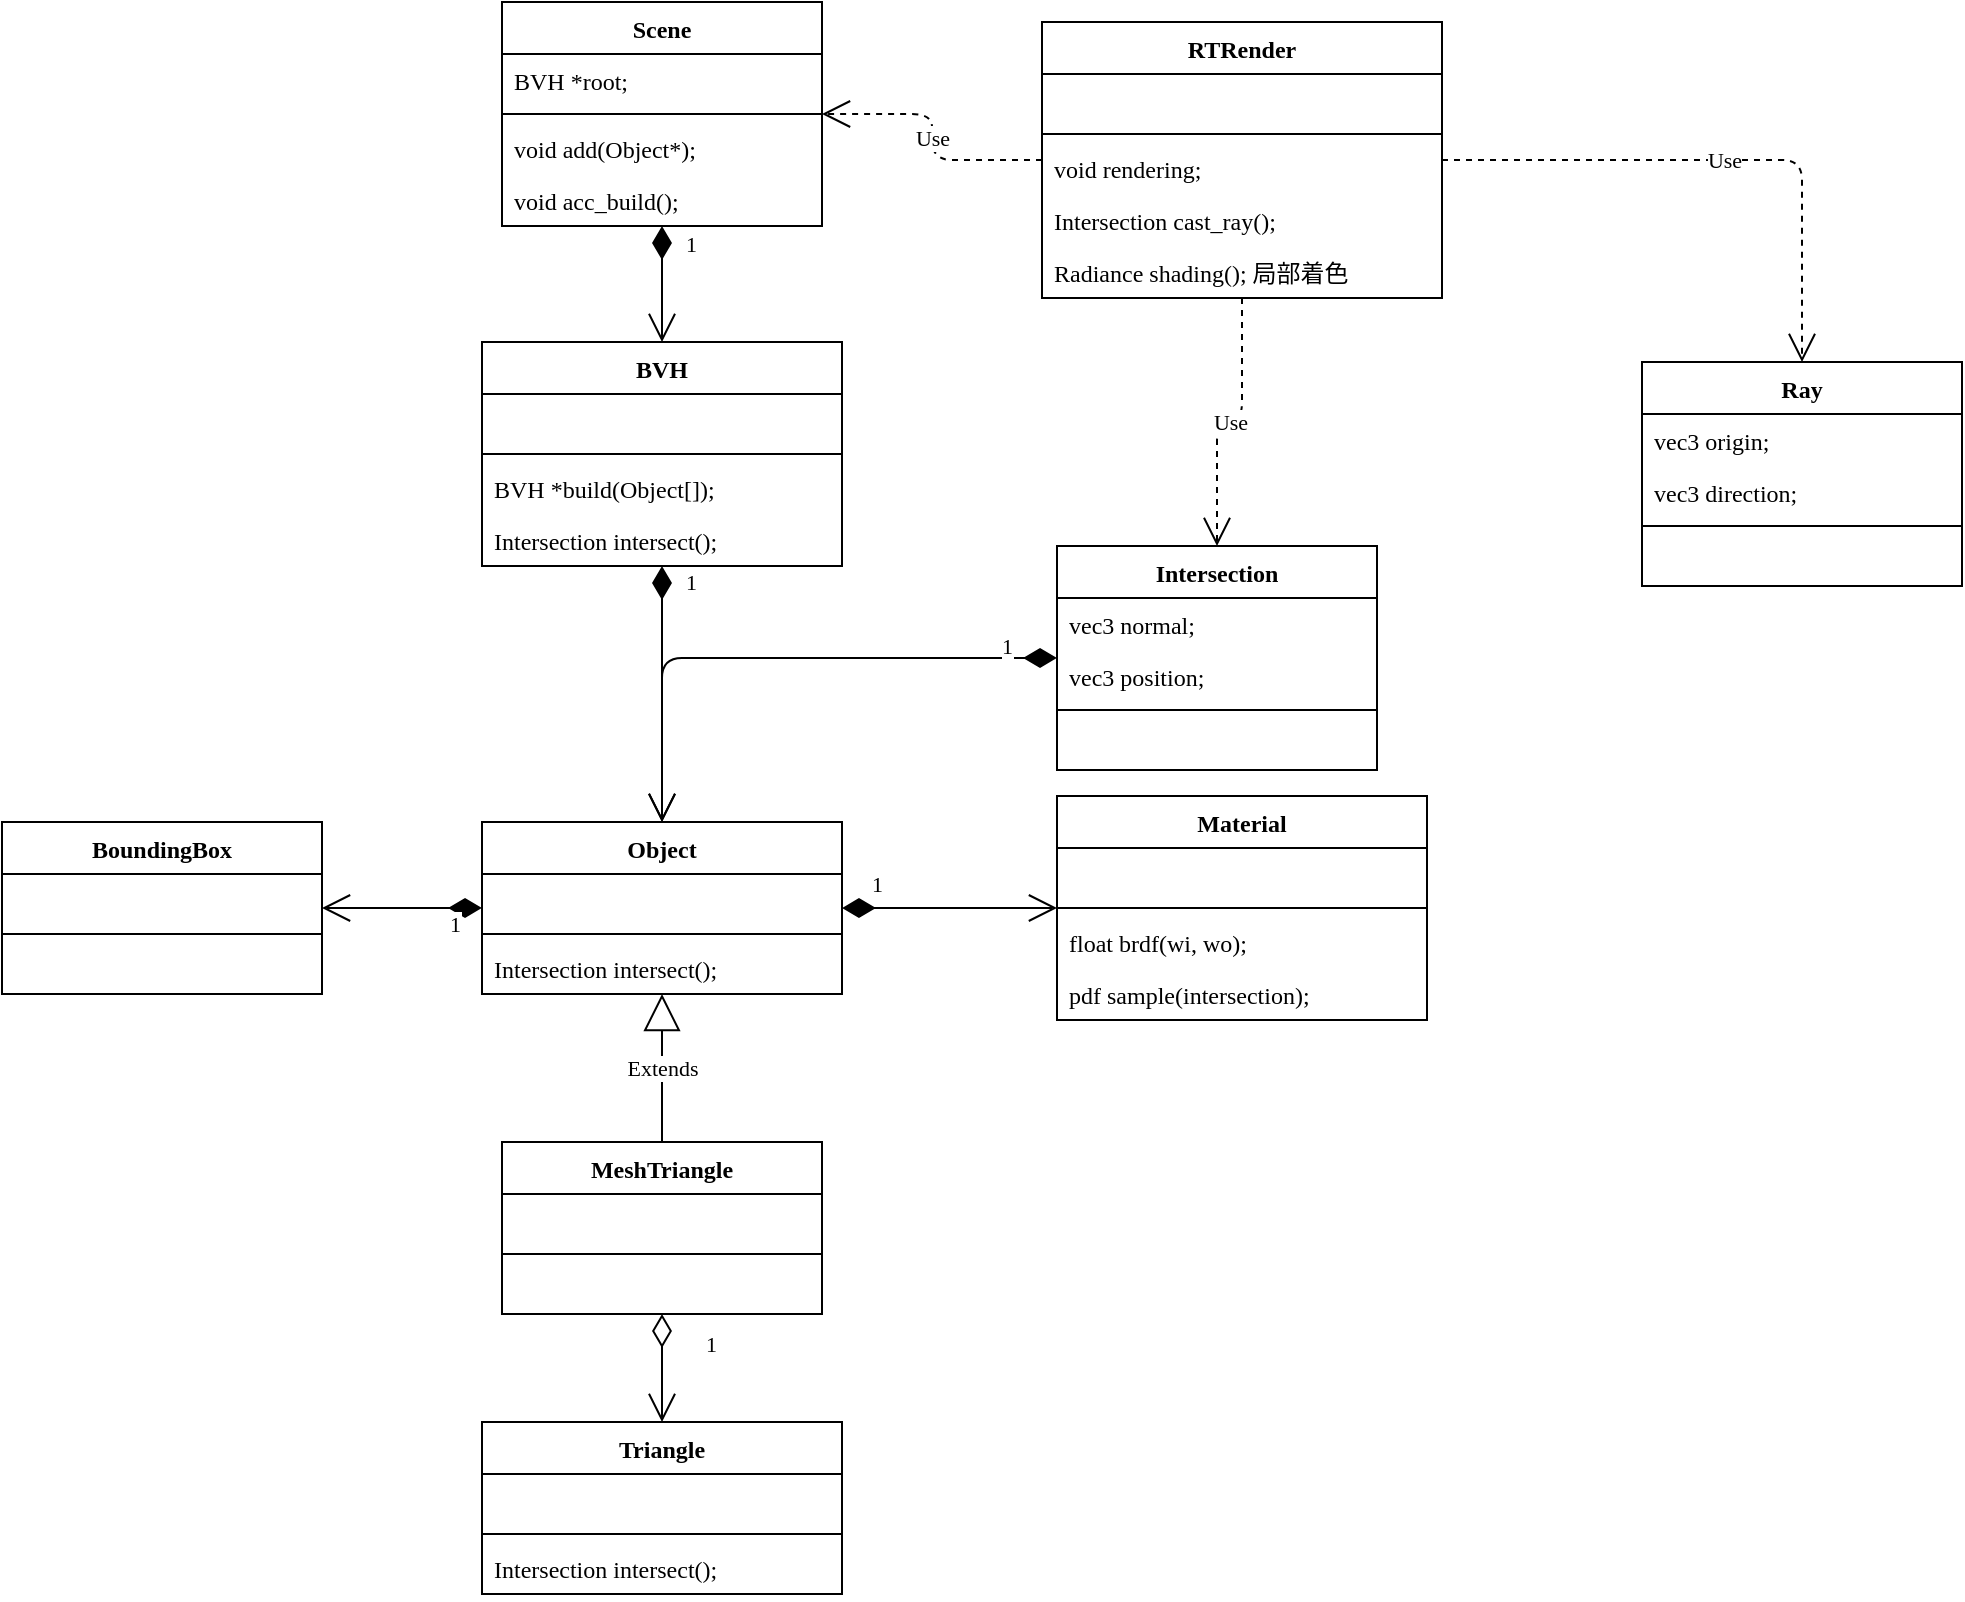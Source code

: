 <mxfile version="14.6.6" type="embed"><diagram id="xtUdckMHJWJfkp9dimqK" name="第 1 页"><mxGraphModel dx="1384" dy="701" grid="1" gridSize="10" guides="1" tooltips="1" connect="1" arrows="1" fold="1" page="1" pageScale="1" pageWidth="1169" pageHeight="827" math="0" shadow="0"><root><mxCell id="0"/><mxCell id="1" parent="0"/><mxCell id="innil9fEpi0C1AstSijo-1" value="BVH" style="swimlane;fontStyle=1;align=center;verticalAlign=top;childLayout=stackLayout;horizontal=1;startSize=26;horizontalStack=0;resizeParent=1;resizeParentMax=0;resizeLast=0;collapsible=1;marginBottom=0;fontFamily=Consolas;" parent="1" vertex="1"><mxGeometry x="270" y="180" width="180" height="112" as="geometry"/></mxCell><mxCell id="innil9fEpi0C1AstSijo-2" value=" " style="text;strokeColor=none;fillColor=none;align=left;verticalAlign=top;spacingLeft=4;spacingRight=4;overflow=hidden;rotatable=0;points=[[0,0.5],[1,0.5]];portConstraint=eastwest;fontFamily=Consolas;" parent="innil9fEpi0C1AstSijo-1" vertex="1"><mxGeometry y="26" width="180" height="26" as="geometry"/></mxCell><mxCell id="innil9fEpi0C1AstSijo-3" value="" style="line;strokeWidth=1;fillColor=none;align=left;verticalAlign=middle;spacingTop=-1;spacingLeft=3;spacingRight=3;rotatable=0;labelPosition=right;points=[];portConstraint=eastwest;fontFamily=Consolas;" parent="innil9fEpi0C1AstSijo-1" vertex="1"><mxGeometry y="52" width="180" height="8" as="geometry"/></mxCell><mxCell id="innil9fEpi0C1AstSijo-73" value="BVH *build(Object[]);" style="text;strokeColor=none;fillColor=none;align=left;verticalAlign=top;spacingLeft=4;spacingRight=4;overflow=hidden;rotatable=0;points=[[0,0.5],[1,0.5]];portConstraint=eastwest;fontFamily=Consolas;" parent="innil9fEpi0C1AstSijo-1" vertex="1"><mxGeometry y="60" width="180" height="26" as="geometry"/></mxCell><mxCell id="innil9fEpi0C1AstSijo-4" value="Intersection intersect();" style="text;strokeColor=none;fillColor=none;align=left;verticalAlign=top;spacingLeft=4;spacingRight=4;overflow=hidden;rotatable=0;points=[[0,0.5],[1,0.5]];portConstraint=eastwest;fontFamily=Consolas;" parent="innil9fEpi0C1AstSijo-1" vertex="1"><mxGeometry y="86" width="180" height="26" as="geometry"/></mxCell><mxCell id="innil9fEpi0C1AstSijo-9" value="BoundingBox" style="swimlane;fontStyle=1;align=center;verticalAlign=top;childLayout=stackLayout;horizontal=1;startSize=26;horizontalStack=0;resizeParent=1;resizeParentMax=0;resizeLast=0;collapsible=1;marginBottom=0;fontFamily=Consolas;" parent="1" vertex="1"><mxGeometry x="30" y="420" width="160" height="86" as="geometry"/></mxCell><mxCell id="innil9fEpi0C1AstSijo-10" value=" " style="text;strokeColor=none;fillColor=none;align=left;verticalAlign=top;spacingLeft=4;spacingRight=4;overflow=hidden;rotatable=0;points=[[0,0.5],[1,0.5]];portConstraint=eastwest;fontFamily=Consolas;" parent="innil9fEpi0C1AstSijo-9" vertex="1"><mxGeometry y="26" width="160" height="26" as="geometry"/></mxCell><mxCell id="innil9fEpi0C1AstSijo-11" value="" style="line;strokeWidth=1;fillColor=none;align=left;verticalAlign=middle;spacingTop=-1;spacingLeft=3;spacingRight=3;rotatable=0;labelPosition=right;points=[];portConstraint=eastwest;fontFamily=Consolas;" parent="innil9fEpi0C1AstSijo-9" vertex="1"><mxGeometry y="52" width="160" height="8" as="geometry"/></mxCell><mxCell id="innil9fEpi0C1AstSijo-12" value=" " style="text;strokeColor=none;fillColor=none;align=left;verticalAlign=top;spacingLeft=4;spacingRight=4;overflow=hidden;rotatable=0;points=[[0,0.5],[1,0.5]];portConstraint=eastwest;fontFamily=Consolas;" parent="innil9fEpi0C1AstSijo-9" vertex="1"><mxGeometry y="60" width="160" height="26" as="geometry"/></mxCell><mxCell id="innil9fEpi0C1AstSijo-13" value="Intersection" style="swimlane;fontStyle=1;align=center;verticalAlign=top;childLayout=stackLayout;horizontal=1;startSize=26;horizontalStack=0;resizeParent=1;resizeParentMax=0;resizeLast=0;collapsible=1;marginBottom=0;fontFamily=Consolas;" parent="1" vertex="1"><mxGeometry x="557.5" y="282" width="160" height="112" as="geometry"/></mxCell><mxCell id="innil9fEpi0C1AstSijo-14" value="vec3 normal;" style="text;strokeColor=none;fillColor=none;align=left;verticalAlign=top;spacingLeft=4;spacingRight=4;overflow=hidden;rotatable=0;points=[[0,0.5],[1,0.5]];portConstraint=eastwest;fontFamily=Consolas;" parent="innil9fEpi0C1AstSijo-13" vertex="1"><mxGeometry y="26" width="160" height="26" as="geometry"/></mxCell><mxCell id="innil9fEpi0C1AstSijo-71" value="vec3 position;" style="text;strokeColor=none;fillColor=none;align=left;verticalAlign=top;spacingLeft=4;spacingRight=4;overflow=hidden;rotatable=0;points=[[0,0.5],[1,0.5]];portConstraint=eastwest;fontFamily=Consolas;" parent="innil9fEpi0C1AstSijo-13" vertex="1"><mxGeometry y="52" width="160" height="26" as="geometry"/></mxCell><mxCell id="innil9fEpi0C1AstSijo-15" value="" style="line;strokeWidth=1;fillColor=none;align=left;verticalAlign=middle;spacingTop=-1;spacingLeft=3;spacingRight=3;rotatable=0;labelPosition=right;points=[];portConstraint=eastwest;fontFamily=Consolas;" parent="innil9fEpi0C1AstSijo-13" vertex="1"><mxGeometry y="78" width="160" height="8" as="geometry"/></mxCell><mxCell id="innil9fEpi0C1AstSijo-16" value=" " style="text;strokeColor=none;fillColor=none;align=left;verticalAlign=top;spacingLeft=4;spacingRight=4;overflow=hidden;rotatable=0;points=[[0,0.5],[1,0.5]];portConstraint=eastwest;fontFamily=Consolas;" parent="innil9fEpi0C1AstSijo-13" vertex="1"><mxGeometry y="86" width="160" height="26" as="geometry"/></mxCell><mxCell id="innil9fEpi0C1AstSijo-17" value="Material" style="swimlane;fontStyle=1;align=center;verticalAlign=top;childLayout=stackLayout;horizontal=1;startSize=26;horizontalStack=0;resizeParent=1;resizeParentMax=0;resizeLast=0;collapsible=1;marginBottom=0;fontFamily=Consolas;" parent="1" vertex="1"><mxGeometry x="557.5" y="407" width="185" height="112" as="geometry"/></mxCell><mxCell id="innil9fEpi0C1AstSijo-18" value=" " style="text;strokeColor=none;fillColor=none;align=left;verticalAlign=top;spacingLeft=4;spacingRight=4;overflow=hidden;rotatable=0;points=[[0,0.5],[1,0.5]];portConstraint=eastwest;fontFamily=Consolas;" parent="innil9fEpi0C1AstSijo-17" vertex="1"><mxGeometry y="26" width="185" height="26" as="geometry"/></mxCell><mxCell id="innil9fEpi0C1AstSijo-19" value="" style="line;strokeWidth=1;fillColor=none;align=left;verticalAlign=middle;spacingTop=-1;spacingLeft=3;spacingRight=3;rotatable=0;labelPosition=right;points=[];portConstraint=eastwest;fontFamily=Consolas;" parent="innil9fEpi0C1AstSijo-17" vertex="1"><mxGeometry y="52" width="185" height="8" as="geometry"/></mxCell><mxCell id="innil9fEpi0C1AstSijo-20" value="float brdf(wi, wo);" style="text;strokeColor=none;fillColor=none;align=left;verticalAlign=top;spacingLeft=4;spacingRight=4;overflow=hidden;rotatable=0;points=[[0,0.5],[1,0.5]];portConstraint=eastwest;fontFamily=Consolas;" parent="innil9fEpi0C1AstSijo-17" vertex="1"><mxGeometry y="60" width="185" height="26" as="geometry"/></mxCell><mxCell id="innil9fEpi0C1AstSijo-74" value="pdf sample(intersection);" style="text;strokeColor=none;fillColor=none;align=left;verticalAlign=top;spacingLeft=4;spacingRight=4;overflow=hidden;rotatable=0;points=[[0,0.5],[1,0.5]];portConstraint=eastwest;fontFamily=Consolas;" parent="innil9fEpi0C1AstSijo-17" vertex="1"><mxGeometry y="86" width="185" height="26" as="geometry"/></mxCell><mxCell id="innil9fEpi0C1AstSijo-21" value="Object" style="swimlane;fontStyle=1;align=center;verticalAlign=top;childLayout=stackLayout;horizontal=1;startSize=26;horizontalStack=0;resizeParent=1;resizeParentMax=0;resizeLast=0;collapsible=1;marginBottom=0;fontFamily=Consolas;" parent="1" vertex="1"><mxGeometry x="270" y="420" width="180" height="86" as="geometry"/></mxCell><mxCell id="innil9fEpi0C1AstSijo-22" value=" " style="text;strokeColor=none;fillColor=none;align=left;verticalAlign=top;spacingLeft=4;spacingRight=4;overflow=hidden;rotatable=0;points=[[0,0.5],[1,0.5]];portConstraint=eastwest;fontFamily=Consolas;" parent="innil9fEpi0C1AstSijo-21" vertex="1"><mxGeometry y="26" width="180" height="26" as="geometry"/></mxCell><mxCell id="innil9fEpi0C1AstSijo-23" value="" style="line;strokeWidth=1;fillColor=none;align=left;verticalAlign=middle;spacingTop=-1;spacingLeft=3;spacingRight=3;rotatable=0;labelPosition=right;points=[];portConstraint=eastwest;fontFamily=Consolas;" parent="innil9fEpi0C1AstSijo-21" vertex="1"><mxGeometry y="52" width="180" height="8" as="geometry"/></mxCell><mxCell id="innil9fEpi0C1AstSijo-24" value="Intersection intersect();" style="text;strokeColor=none;fillColor=none;align=left;verticalAlign=top;spacingLeft=4;spacingRight=4;overflow=hidden;rotatable=0;points=[[0,0.5],[1,0.5]];portConstraint=eastwest;fontFamily=Consolas;" parent="innil9fEpi0C1AstSijo-21" vertex="1"><mxGeometry y="60" width="180" height="26" as="geometry"/></mxCell><mxCell id="innil9fEpi0C1AstSijo-25" value="Ray" style="swimlane;fontStyle=1;align=center;verticalAlign=top;childLayout=stackLayout;horizontal=1;startSize=26;horizontalStack=0;resizeParent=1;resizeParentMax=0;resizeLast=0;collapsible=1;marginBottom=0;fontFamily=Consolas;" parent="1" vertex="1"><mxGeometry x="850" y="190" width="160" height="112" as="geometry"/></mxCell><mxCell id="innil9fEpi0C1AstSijo-26" value="vec3 origin;" style="text;strokeColor=none;fillColor=none;align=left;verticalAlign=top;spacingLeft=4;spacingRight=4;overflow=hidden;rotatable=0;points=[[0,0.5],[1,0.5]];portConstraint=eastwest;fontFamily=Consolas;" parent="innil9fEpi0C1AstSijo-25" vertex="1"><mxGeometry y="26" width="160" height="26" as="geometry"/></mxCell><mxCell id="innil9fEpi0C1AstSijo-72" value="vec3 direction;" style="text;strokeColor=none;fillColor=none;align=left;verticalAlign=top;spacingLeft=4;spacingRight=4;overflow=hidden;rotatable=0;points=[[0,0.5],[1,0.5]];portConstraint=eastwest;fontFamily=Consolas;" parent="innil9fEpi0C1AstSijo-25" vertex="1"><mxGeometry y="52" width="160" height="26" as="geometry"/></mxCell><mxCell id="innil9fEpi0C1AstSijo-27" value="" style="line;strokeWidth=1;fillColor=none;align=left;verticalAlign=middle;spacingTop=-1;spacingLeft=3;spacingRight=3;rotatable=0;labelPosition=right;points=[];portConstraint=eastwest;fontFamily=Consolas;" parent="innil9fEpi0C1AstSijo-25" vertex="1"><mxGeometry y="78" width="160" height="8" as="geometry"/></mxCell><mxCell id="innil9fEpi0C1AstSijo-28" value=" " style="text;strokeColor=none;fillColor=none;align=left;verticalAlign=top;spacingLeft=4;spacingRight=4;overflow=hidden;rotatable=0;points=[[0,0.5],[1,0.5]];portConstraint=eastwest;fontFamily=Consolas;" parent="innil9fEpi0C1AstSijo-25" vertex="1"><mxGeometry y="86" width="160" height="26" as="geometry"/></mxCell><mxCell id="innil9fEpi0C1AstSijo-29" value="RTRender" style="swimlane;fontStyle=1;align=center;verticalAlign=top;childLayout=stackLayout;horizontal=1;startSize=26;horizontalStack=0;resizeParent=1;resizeParentMax=0;resizeLast=0;collapsible=1;marginBottom=0;fontFamily=Consolas;" parent="1" vertex="1"><mxGeometry x="550" y="20" width="200" height="138" as="geometry"/></mxCell><mxCell id="innil9fEpi0C1AstSijo-30" value=" " style="text;strokeColor=none;fillColor=none;align=left;verticalAlign=top;spacingLeft=4;spacingRight=4;overflow=hidden;rotatable=0;points=[[0,0.5],[1,0.5]];portConstraint=eastwest;fontFamily=Consolas;" parent="innil9fEpi0C1AstSijo-29" vertex="1"><mxGeometry y="26" width="200" height="26" as="geometry"/></mxCell><mxCell id="innil9fEpi0C1AstSijo-31" value="" style="line;strokeWidth=1;fillColor=none;align=left;verticalAlign=middle;spacingTop=-1;spacingLeft=3;spacingRight=3;rotatable=0;labelPosition=right;points=[];portConstraint=eastwest;fontFamily=Consolas;" parent="innil9fEpi0C1AstSijo-29" vertex="1"><mxGeometry y="52" width="200" height="8" as="geometry"/></mxCell><mxCell id="innil9fEpi0C1AstSijo-32" value="void rendering;" style="text;strokeColor=none;fillColor=none;align=left;verticalAlign=top;spacingLeft=4;spacingRight=4;overflow=hidden;rotatable=0;points=[[0,0.5],[1,0.5]];portConstraint=eastwest;fontFamily=Consolas;" parent="innil9fEpi0C1AstSijo-29" vertex="1"><mxGeometry y="60" width="200" height="26" as="geometry"/></mxCell><mxCell id="innil9fEpi0C1AstSijo-75" value="Intersection cast_ray();" style="text;strokeColor=none;fillColor=none;align=left;verticalAlign=top;spacingLeft=4;spacingRight=4;overflow=hidden;rotatable=0;points=[[0,0.5],[1,0.5]];portConstraint=eastwest;fontFamily=Consolas;" parent="innil9fEpi0C1AstSijo-29" vertex="1"><mxGeometry y="86" width="200" height="26" as="geometry"/></mxCell><mxCell id="innil9fEpi0C1AstSijo-76" value="Radiance shading(); 局部着色" style="text;strokeColor=none;fillColor=none;align=left;verticalAlign=top;spacingLeft=4;spacingRight=4;overflow=hidden;rotatable=0;points=[[0,0.5],[1,0.5]];portConstraint=eastwest;fontFamily=Consolas;" parent="innil9fEpi0C1AstSijo-29" vertex="1"><mxGeometry y="112" width="200" height="26" as="geometry"/></mxCell><mxCell id="innil9fEpi0C1AstSijo-33" value="Scene" style="swimlane;fontStyle=1;align=center;verticalAlign=top;childLayout=stackLayout;horizontal=1;startSize=26;horizontalStack=0;resizeParent=1;resizeParentMax=0;resizeLast=0;collapsible=1;marginBottom=0;fontFamily=Consolas;" parent="1" vertex="1"><mxGeometry x="280" y="10" width="160" height="112" as="geometry"/></mxCell><mxCell id="innil9fEpi0C1AstSijo-34" value="BVH *root;" style="text;strokeColor=none;fillColor=none;align=left;verticalAlign=top;spacingLeft=4;spacingRight=4;overflow=hidden;rotatable=0;points=[[0,0.5],[1,0.5]];portConstraint=eastwest;fontFamily=Consolas;" parent="innil9fEpi0C1AstSijo-33" vertex="1"><mxGeometry y="26" width="160" height="26" as="geometry"/></mxCell><mxCell id="innil9fEpi0C1AstSijo-35" value="" style="line;strokeWidth=1;fillColor=none;align=left;verticalAlign=middle;spacingTop=-1;spacingLeft=3;spacingRight=3;rotatable=0;labelPosition=right;points=[];portConstraint=eastwest;fontFamily=Consolas;" parent="innil9fEpi0C1AstSijo-33" vertex="1"><mxGeometry y="52" width="160" height="8" as="geometry"/></mxCell><mxCell id="innil9fEpi0C1AstSijo-77" value="void add(Object*);" style="text;strokeColor=none;fillColor=none;align=left;verticalAlign=top;spacingLeft=4;spacingRight=4;overflow=hidden;rotatable=0;points=[[0,0.5],[1,0.5]];portConstraint=eastwest;fontFamily=Consolas;" parent="innil9fEpi0C1AstSijo-33" vertex="1"><mxGeometry y="60" width="160" height="26" as="geometry"/></mxCell><mxCell id="innil9fEpi0C1AstSijo-36" value="void acc_build();" style="text;strokeColor=none;fillColor=none;align=left;verticalAlign=top;spacingLeft=4;spacingRight=4;overflow=hidden;rotatable=0;points=[[0,0.5],[1,0.5]];portConstraint=eastwest;fontFamily=Consolas;" parent="innil9fEpi0C1AstSijo-33" vertex="1"><mxGeometry y="86" width="160" height="26" as="geometry"/></mxCell><mxCell id="innil9fEpi0C1AstSijo-37" value="Triangle" style="swimlane;fontStyle=1;align=center;verticalAlign=top;childLayout=stackLayout;horizontal=1;startSize=26;horizontalStack=0;resizeParent=1;resizeParentMax=0;resizeLast=0;collapsible=1;marginBottom=0;fontFamily=Consolas;" parent="1" vertex="1"><mxGeometry x="270" y="720" width="180" height="86" as="geometry"/></mxCell><mxCell id="innil9fEpi0C1AstSijo-38" value=" " style="text;strokeColor=none;fillColor=none;align=left;verticalAlign=top;spacingLeft=4;spacingRight=4;overflow=hidden;rotatable=0;points=[[0,0.5],[1,0.5]];portConstraint=eastwest;fontFamily=Consolas;" parent="innil9fEpi0C1AstSijo-37" vertex="1"><mxGeometry y="26" width="180" height="26" as="geometry"/></mxCell><mxCell id="innil9fEpi0C1AstSijo-39" value="" style="line;strokeWidth=1;fillColor=none;align=left;verticalAlign=middle;spacingTop=-1;spacingLeft=3;spacingRight=3;rotatable=0;labelPosition=right;points=[];portConstraint=eastwest;fontFamily=Consolas;" parent="innil9fEpi0C1AstSijo-37" vertex="1"><mxGeometry y="52" width="180" height="8" as="geometry"/></mxCell><mxCell id="innil9fEpi0C1AstSijo-40" value="Intersection intersect();" style="text;strokeColor=none;fillColor=none;align=left;verticalAlign=top;spacingLeft=4;spacingRight=4;overflow=hidden;rotatable=0;points=[[0,0.5],[1,0.5]];portConstraint=eastwest;fontFamily=Consolas;" parent="innil9fEpi0C1AstSijo-37" vertex="1"><mxGeometry y="60" width="180" height="26" as="geometry"/></mxCell><mxCell id="innil9fEpi0C1AstSijo-41" value="MeshTriangle" style="swimlane;fontStyle=1;align=center;verticalAlign=top;childLayout=stackLayout;horizontal=1;startSize=26;horizontalStack=0;resizeParent=1;resizeParentMax=0;resizeLast=0;collapsible=1;marginBottom=0;fontFamily=Consolas;" parent="1" vertex="1"><mxGeometry x="280" y="580" width="160" height="86" as="geometry"/></mxCell><mxCell id="innil9fEpi0C1AstSijo-42" value=" " style="text;strokeColor=none;fillColor=none;align=left;verticalAlign=top;spacingLeft=4;spacingRight=4;overflow=hidden;rotatable=0;points=[[0,0.5],[1,0.5]];portConstraint=eastwest;fontFamily=Consolas;" parent="innil9fEpi0C1AstSijo-41" vertex="1"><mxGeometry y="26" width="160" height="26" as="geometry"/></mxCell><mxCell id="innil9fEpi0C1AstSijo-43" value="" style="line;strokeWidth=1;fillColor=none;align=left;verticalAlign=middle;spacingTop=-1;spacingLeft=3;spacingRight=3;rotatable=0;labelPosition=right;points=[];portConstraint=eastwest;fontFamily=Consolas;" parent="innil9fEpi0C1AstSijo-41" vertex="1"><mxGeometry y="52" width="160" height="8" as="geometry"/></mxCell><mxCell id="innil9fEpi0C1AstSijo-44" value=" " style="text;strokeColor=none;fillColor=none;align=left;verticalAlign=top;spacingLeft=4;spacingRight=4;overflow=hidden;rotatable=0;points=[[0,0.5],[1,0.5]];portConstraint=eastwest;fontFamily=Consolas;" parent="innil9fEpi0C1AstSijo-41" vertex="1"><mxGeometry y="60" width="160" height="26" as="geometry"/></mxCell><mxCell id="innil9fEpi0C1AstSijo-54" value="1" style="endArrow=open;html=1;endSize=12;startArrow=diamondThin;startSize=14;startFill=1;edgeStyle=orthogonalEdgeStyle;align=left;verticalAlign=bottom;fontFamily=Consolas;" parent="1" source="innil9fEpi0C1AstSijo-21" target="innil9fEpi0C1AstSijo-17" edge="1"><mxGeometry x="-0.778" y="3" relative="1" as="geometry"><mxPoint x="80" y="730" as="sourcePoint"/><mxPoint x="240" y="730" as="targetPoint"/><mxPoint x="1" as="offset"/></mxGeometry></mxCell><mxCell id="innil9fEpi0C1AstSijo-55" value="Extends" style="endArrow=block;endSize=16;endFill=0;html=1;fontFamily=Consolas;edgeStyle=orthogonalEdgeStyle;" parent="1" source="innil9fEpi0C1AstSijo-41" target="innil9fEpi0C1AstSijo-21" edge="1"><mxGeometry width="160" relative="1" as="geometry"><mxPoint x="300" y="630" as="sourcePoint"/><mxPoint x="430" y="516" as="targetPoint"/></mxGeometry></mxCell><mxCell id="innil9fEpi0C1AstSijo-56" value="Use" style="endArrow=open;endSize=12;dashed=1;html=1;fontFamily=Consolas;edgeStyle=orthogonalEdgeStyle;" parent="1" source="innil9fEpi0C1AstSijo-29" target="innil9fEpi0C1AstSijo-33" edge="1"><mxGeometry width="160" relative="1" as="geometry"><mxPoint x="270" y="700" as="sourcePoint"/><mxPoint x="430" y="700" as="targetPoint"/></mxGeometry></mxCell><mxCell id="innil9fEpi0C1AstSijo-57" value="1" style="endArrow=open;html=1;endSize=12;startArrow=diamondThin;startSize=14;startFill=1;edgeStyle=orthogonalEdgeStyle;align=left;verticalAlign=bottom;fontFamily=Consolas;" parent="1" source="innil9fEpi0C1AstSijo-33" target="innil9fEpi0C1AstSijo-1" edge="1"><mxGeometry x="-0.379" y="10" relative="1" as="geometry"><mxPoint x="350" y="393" as="sourcePoint"/><mxPoint x="260" y="415" as="targetPoint"/><mxPoint as="offset"/></mxGeometry></mxCell><mxCell id="innil9fEpi0C1AstSijo-58" value="1" style="endArrow=open;html=1;endSize=12;startArrow=diamondThin;startSize=14;startFill=1;edgeStyle=orthogonalEdgeStyle;align=left;verticalAlign=bottom;fontFamily=Consolas;" parent="1" source="innil9fEpi0C1AstSijo-21" target="innil9fEpi0C1AstSijo-9" edge="1"><mxGeometry x="-0.556" y="17" relative="1" as="geometry"><mxPoint x="800" y="330" as="sourcePoint"/><mxPoint x="1000" y="459" as="targetPoint"/><mxPoint as="offset"/></mxGeometry></mxCell><mxCell id="innil9fEpi0C1AstSijo-60" value="1" style="endArrow=open;html=1;endSize=12;startArrow=diamondThin;startSize=14;startFill=1;edgeStyle=orthogonalEdgeStyle;align=left;verticalAlign=bottom;fontFamily=Consolas;" parent="1" source="innil9fEpi0C1AstSijo-1" target="innil9fEpi0C1AstSijo-21" edge="1"><mxGeometry x="-0.739" y="10" relative="1" as="geometry"><mxPoint x="510" y="393" as="sourcePoint"/><mxPoint x="410" y="340" as="targetPoint"/><mxPoint as="offset"/></mxGeometry></mxCell><mxCell id="innil9fEpi0C1AstSijo-61" value="1" style="endArrow=open;html=1;endSize=12;startArrow=diamondThin;startSize=14;startFill=0;edgeStyle=orthogonalEdgeStyle;align=left;verticalAlign=bottom;fontFamily=Consolas;" parent="1" source="innil9fEpi0C1AstSijo-41" target="innil9fEpi0C1AstSijo-37" edge="1"><mxGeometry x="-0.111" y="20" relative="1" as="geometry"><mxPoint x="760" y="600" as="sourcePoint"/><mxPoint x="760" y="834" as="targetPoint"/><mxPoint as="offset"/></mxGeometry></mxCell><mxCell id="innil9fEpi0C1AstSijo-63" value="Use" style="endArrow=open;endSize=12;dashed=1;html=1;fontFamily=Consolas;edgeStyle=orthogonalEdgeStyle;" parent="1" source="innil9fEpi0C1AstSijo-29" target="innil9fEpi0C1AstSijo-25" edge="1"><mxGeometry width="160" relative="1" as="geometry"><mxPoint x="840" y="83.0" as="sourcePoint"/><mxPoint x="900" y="83.0" as="targetPoint"/></mxGeometry></mxCell><mxCell id="innil9fEpi0C1AstSijo-64" value="Use" style="endArrow=open;endSize=12;dashed=1;html=1;fontFamily=Consolas;edgeStyle=orthogonalEdgeStyle;" parent="1" source="innil9fEpi0C1AstSijo-29" target="innil9fEpi0C1AstSijo-13" edge="1"><mxGeometry width="160" relative="1" as="geometry"><mxPoint x="840" y="83" as="sourcePoint"/><mxPoint x="1550" y="210" as="targetPoint"/></mxGeometry></mxCell><mxCell id="innil9fEpi0C1AstSijo-65" value="1" style="endArrow=open;html=1;endSize=12;startArrow=diamondThin;startSize=14;startFill=1;edgeStyle=orthogonalEdgeStyle;align=left;verticalAlign=bottom;fontFamily=Consolas;" parent="1" source="innil9fEpi0C1AstSijo-13" target="innil9fEpi0C1AstSijo-21" edge="1"><mxGeometry x="-0.778" y="3" relative="1" as="geometry"><mxPoint x="450" y="393" as="sourcePoint"/><mxPoint x="540" y="393" as="targetPoint"/><mxPoint x="1" as="offset"/></mxGeometry></mxCell></root></mxGraphModel></diagram></mxfile>